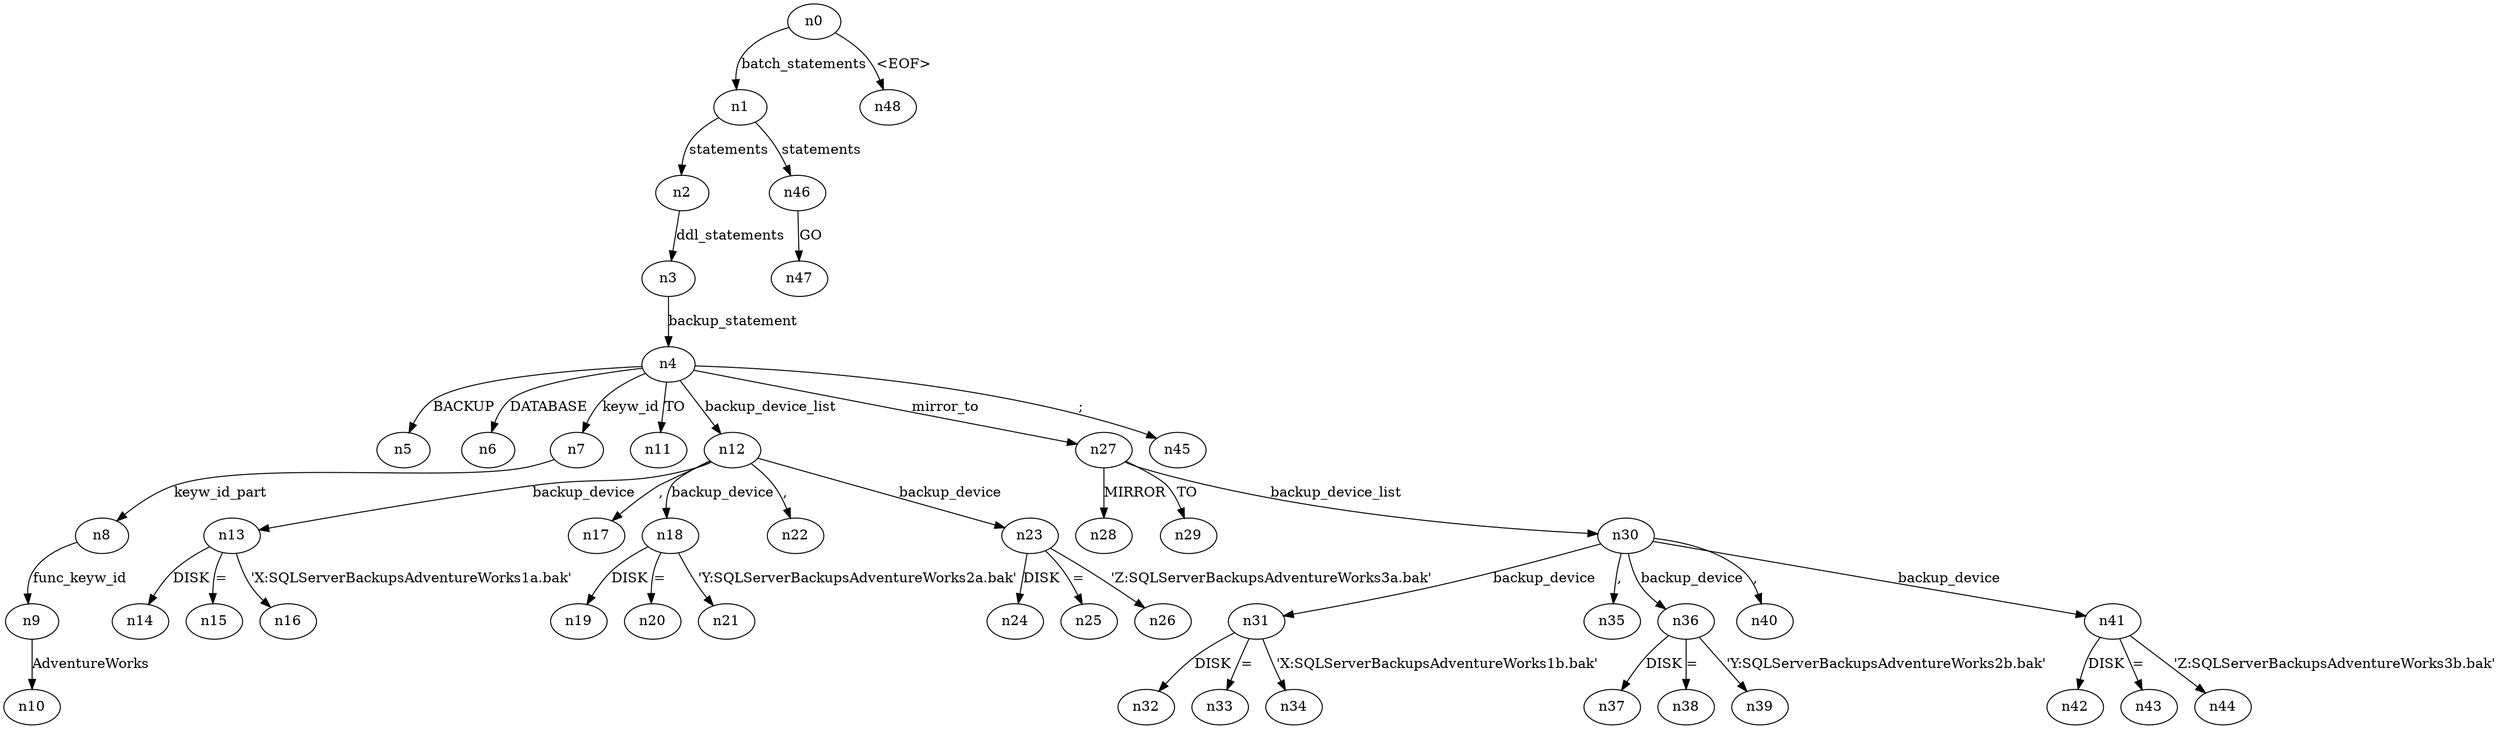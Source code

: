 digraph ParseTree {
  n0 -> n1 [label="batch_statements"];
  n1 -> n2 [label="statements"];
  n2 -> n3 [label="ddl_statements"];
  n3 -> n4 [label="backup_statement"];
  n4 -> n5 [label="BACKUP"];
  n4 -> n6 [label="DATABASE"];
  n4 -> n7 [label="keyw_id"];
  n7 -> n8 [label="keyw_id_part"];
  n8 -> n9 [label="func_keyw_id"];
  n9 -> n10 [label="AdventureWorks"];
  n4 -> n11 [label="TO"];
  n4 -> n12 [label="backup_device_list"];
  n12 -> n13 [label="backup_device"];
  n13 -> n14 [label="DISK"];
  n13 -> n15 [label="="];
  n13 -> n16 [label="'X:\SQLServerBackups\AdventureWorks1a.bak'"];
  n12 -> n17 [label=","];
  n12 -> n18 [label="backup_device"];
  n18 -> n19 [label="DISK"];
  n18 -> n20 [label="="];
  n18 -> n21 [label="'Y:\SQLServerBackups\AdventureWorks2a.bak'"];
  n12 -> n22 [label=","];
  n12 -> n23 [label="backup_device"];
  n23 -> n24 [label="DISK"];
  n23 -> n25 [label="="];
  n23 -> n26 [label="'Z:\SQLServerBackups\AdventureWorks3a.bak'"];
  n4 -> n27 [label="mirror_to"];
  n27 -> n28 [label="MIRROR"];
  n27 -> n29 [label="TO"];
  n27 -> n30 [label="backup_device_list"];
  n30 -> n31 [label="backup_device"];
  n31 -> n32 [label="DISK"];
  n31 -> n33 [label="="];
  n31 -> n34 [label="'X:\SQLServerBackups\AdventureWorks1b.bak'"];
  n30 -> n35 [label=","];
  n30 -> n36 [label="backup_device"];
  n36 -> n37 [label="DISK"];
  n36 -> n38 [label="="];
  n36 -> n39 [label="'Y:\SQLServerBackups\AdventureWorks2b.bak'"];
  n30 -> n40 [label=","];
  n30 -> n41 [label="backup_device"];
  n41 -> n42 [label="DISK"];
  n41 -> n43 [label="="];
  n41 -> n44 [label="'Z:\SQLServerBackups\AdventureWorks3b.bak'"];
  n4 -> n45 [label=";"];
  n1 -> n46 [label="statements"];
  n46 -> n47 [label="GO"];
  n0 -> n48 [label="<EOF>"];
}